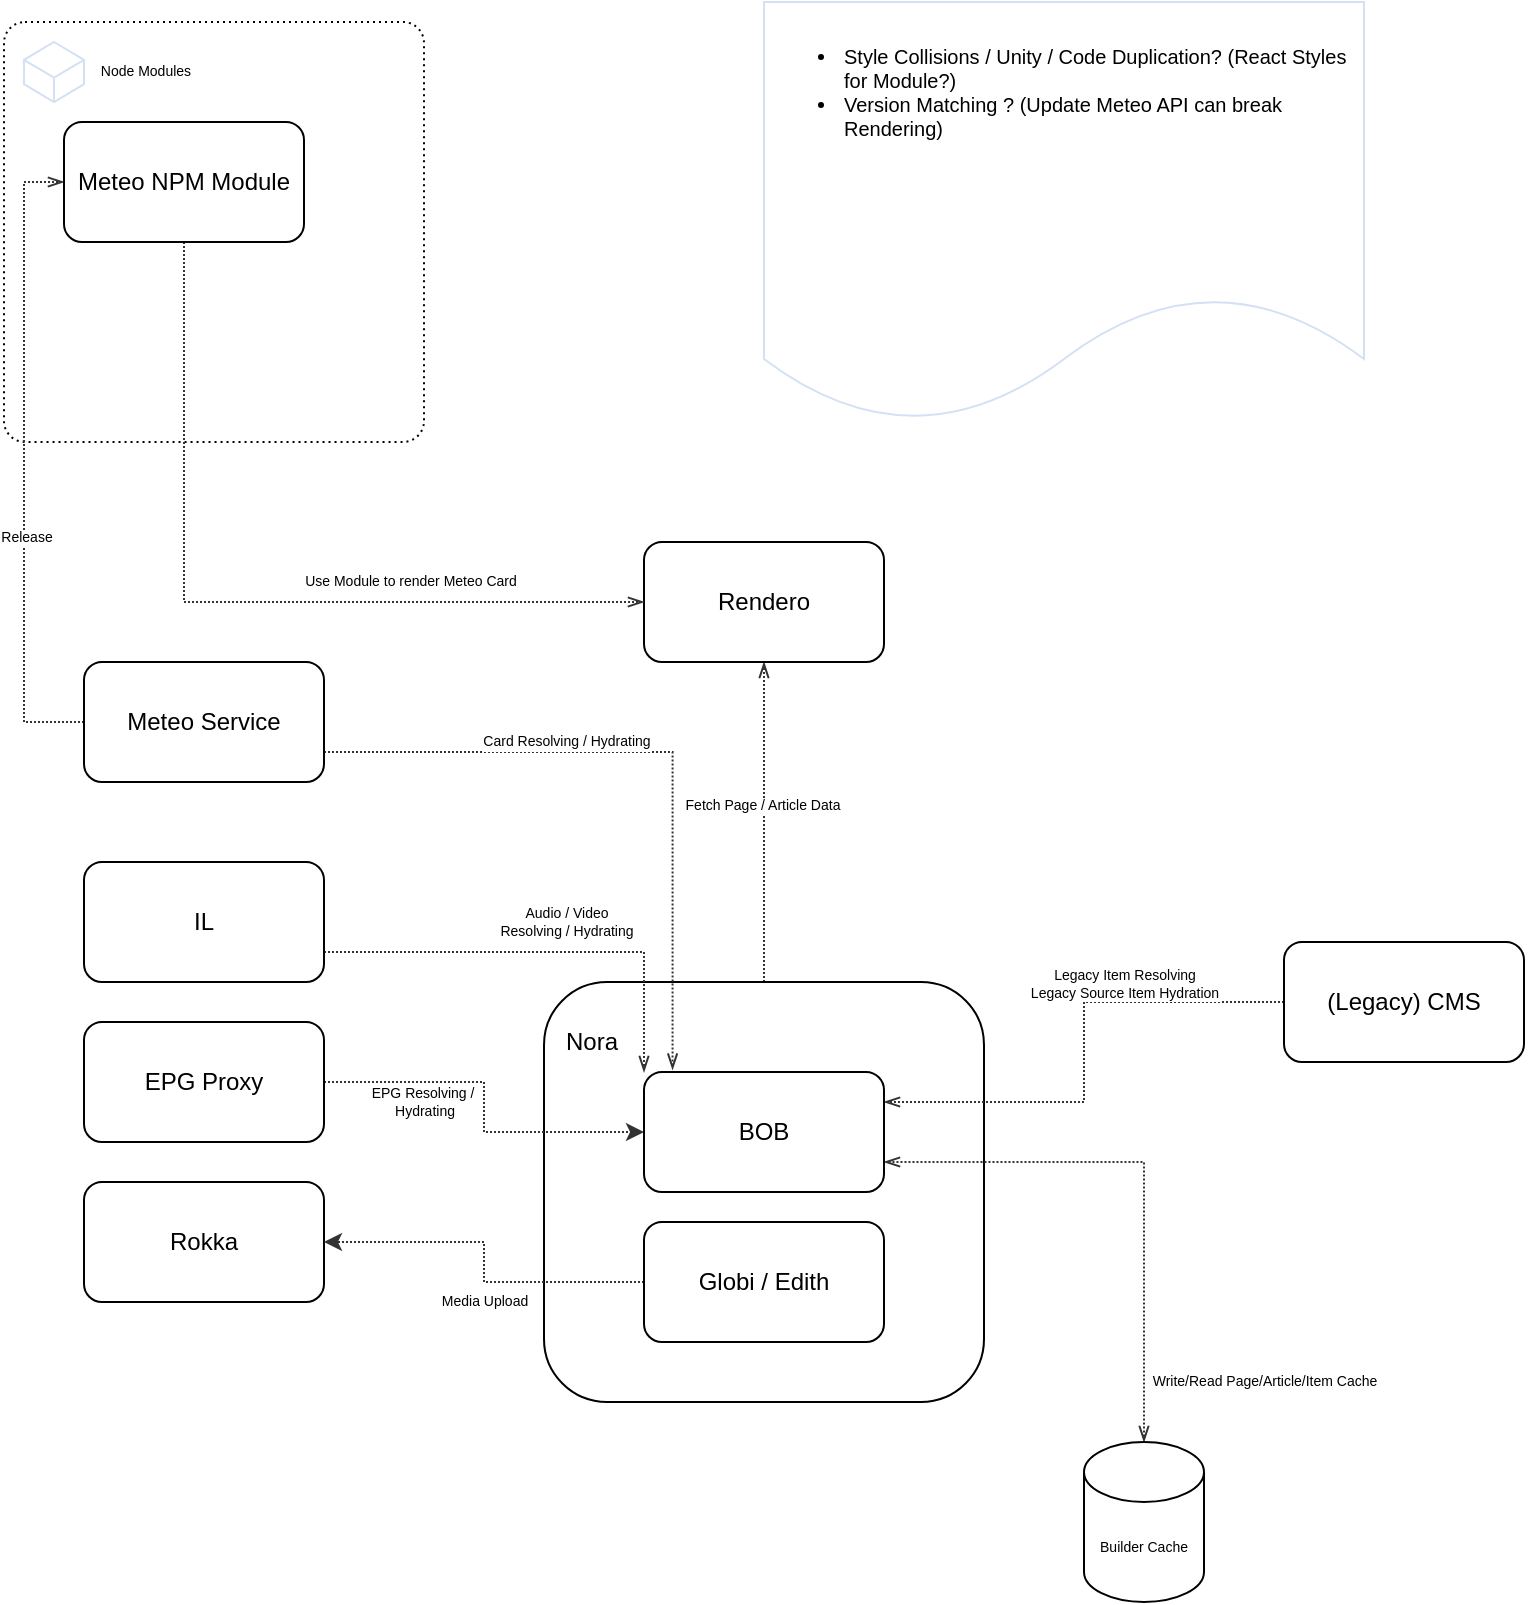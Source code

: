 <mxfile version="17.5.0" type="github">
  <diagram id="sYCMgDKcQ4W0yQUIEUtT" name="Page-1">
    <mxGraphModel dx="1178" dy="664" grid="1" gridSize="10" guides="1" tooltips="1" connect="1" arrows="1" fold="1" page="1" pageScale="1" pageWidth="827" pageHeight="1169" math="0" shadow="0">
      <root>
        <mxCell id="0" />
        <mxCell id="1" parent="0" />
        <mxCell id="A_ICq1F4yeIXNrmiPxb8-30" value="" style="rounded=1;labelPosition=left;verticalLabelPosition=top;align=right;verticalAlign=bottom;whiteSpace=wrap;html=1;spacingTop=0;spacing=-37;spacingLeft=3;arcSize=5;dashed=1;dashPattern=1 2;" vertex="1" parent="1">
          <mxGeometry x="50" y="120" width="210" height="210" as="geometry" />
        </mxCell>
        <mxCell id="A_ICq1F4yeIXNrmiPxb8-23" style="edgeStyle=orthogonalEdgeStyle;rounded=0;orthogonalLoop=1;jettySize=auto;html=1;exitX=0.5;exitY=0;exitDx=0;exitDy=0;entryX=0.5;entryY=1;entryDx=0;entryDy=0;dashed=1;dashPattern=1 1;fontSize=7;startArrow=none;startFill=0;endArrow=openThin;endFill=0;strokeColor=#333333;" edge="1" parent="1" source="A_ICq1F4yeIXNrmiPxb8-1" target="A_ICq1F4yeIXNrmiPxb8-2">
          <mxGeometry relative="1" as="geometry" />
        </mxCell>
        <mxCell id="A_ICq1F4yeIXNrmiPxb8-24" value="Fetch Page / Article Data" style="edgeLabel;html=1;align=center;verticalAlign=middle;resizable=0;points=[];fontSize=7;" vertex="1" connectable="0" parent="A_ICq1F4yeIXNrmiPxb8-23">
          <mxGeometry x="0.105" y="1" relative="1" as="geometry">
            <mxPoint as="offset" />
          </mxGeometry>
        </mxCell>
        <mxCell id="A_ICq1F4yeIXNrmiPxb8-1" value="Nora" style="rounded=1;labelPosition=left;verticalLabelPosition=top;align=right;verticalAlign=bottom;whiteSpace=wrap;html=1;spacingTop=0;spacing=-37;" vertex="1" parent="1">
          <mxGeometry x="320" y="600" width="220" height="210" as="geometry" />
        </mxCell>
        <mxCell id="A_ICq1F4yeIXNrmiPxb8-2" value="Rendero" style="rounded=1;whiteSpace=wrap;html=1;" vertex="1" parent="1">
          <mxGeometry x="370" y="380" width="120" height="60" as="geometry" />
        </mxCell>
        <mxCell id="A_ICq1F4yeIXNrmiPxb8-25" style="edgeStyle=orthogonalEdgeStyle;rounded=0;orthogonalLoop=1;jettySize=auto;html=1;exitX=0;exitY=0.5;exitDx=0;exitDy=0;entryX=1;entryY=0.25;entryDx=0;entryDy=0;dashed=1;dashPattern=1 1;fontSize=7;startArrow=none;startFill=0;endArrow=openThin;endFill=0;strokeColor=#333333;" edge="1" parent="1" source="A_ICq1F4yeIXNrmiPxb8-3" target="A_ICq1F4yeIXNrmiPxb8-8">
          <mxGeometry relative="1" as="geometry" />
        </mxCell>
        <mxCell id="A_ICq1F4yeIXNrmiPxb8-26" value="Legacy Item Resolving&lt;br&gt;Legacy Source Item Hydration" style="edgeLabel;html=1;align=center;verticalAlign=middle;resizable=0;points=[];fontSize=7;" vertex="1" connectable="0" parent="A_ICq1F4yeIXNrmiPxb8-25">
          <mxGeometry x="0.083" y="-1" relative="1" as="geometry">
            <mxPoint x="21" y="-45" as="offset" />
          </mxGeometry>
        </mxCell>
        <mxCell id="A_ICq1F4yeIXNrmiPxb8-3" value="(Legacy) CMS" style="rounded=1;whiteSpace=wrap;html=1;" vertex="1" parent="1">
          <mxGeometry x="690" y="580" width="120" height="60" as="geometry" />
        </mxCell>
        <mxCell id="A_ICq1F4yeIXNrmiPxb8-27" style="edgeStyle=orthogonalEdgeStyle;rounded=0;orthogonalLoop=1;jettySize=auto;html=1;exitX=1;exitY=0.75;exitDx=0;exitDy=0;entryX=0.119;entryY=-0.02;entryDx=0;entryDy=0;entryPerimeter=0;dashed=1;dashPattern=1 1;fontSize=7;startArrow=none;startFill=0;endArrow=openThin;endFill=0;strokeColor=#333333;" edge="1" parent="1" source="A_ICq1F4yeIXNrmiPxb8-4" target="A_ICq1F4yeIXNrmiPxb8-8">
          <mxGeometry relative="1" as="geometry" />
        </mxCell>
        <mxCell id="A_ICq1F4yeIXNrmiPxb8-28" value="Card Resolving / Hydrating" style="edgeLabel;html=1;align=center;verticalAlign=middle;resizable=0;points=[];fontSize=7;" vertex="1" connectable="0" parent="A_ICq1F4yeIXNrmiPxb8-27">
          <mxGeometry x="-0.434" relative="1" as="geometry">
            <mxPoint x="26" y="-5" as="offset" />
          </mxGeometry>
        </mxCell>
        <mxCell id="A_ICq1F4yeIXNrmiPxb8-34" style="edgeStyle=orthogonalEdgeStyle;rounded=0;orthogonalLoop=1;jettySize=auto;html=1;exitX=0;exitY=0.5;exitDx=0;exitDy=0;entryX=0;entryY=0.5;entryDx=0;entryDy=0;dashed=1;dashPattern=1 1;fontSize=7;startArrow=none;startFill=0;endArrow=openThin;endFill=0;strokeColor=#333333;" edge="1" parent="1" source="A_ICq1F4yeIXNrmiPxb8-4" target="A_ICq1F4yeIXNrmiPxb8-29">
          <mxGeometry relative="1" as="geometry" />
        </mxCell>
        <mxCell id="A_ICq1F4yeIXNrmiPxb8-35" value="Release" style="edgeLabel;html=1;align=center;verticalAlign=middle;resizable=0;points=[];fontSize=7;" vertex="1" connectable="0" parent="A_ICq1F4yeIXNrmiPxb8-34">
          <mxGeometry x="-0.233" y="-1" relative="1" as="geometry">
            <mxPoint as="offset" />
          </mxGeometry>
        </mxCell>
        <mxCell id="A_ICq1F4yeIXNrmiPxb8-4" value="Meteo Service" style="rounded=1;whiteSpace=wrap;html=1;" vertex="1" parent="1">
          <mxGeometry x="90" y="440" width="120" height="60" as="geometry" />
        </mxCell>
        <object label="" id="A_ICq1F4yeIXNrmiPxb8-11">
          <mxCell style="edgeStyle=orthogonalEdgeStyle;orthogonalLoop=1;jettySize=auto;html=1;exitX=1;exitY=0.75;exitDx=0;exitDy=0;entryX=0;entryY=0;entryDx=0;entryDy=0;strokeColor=#333333;dashed=1;rounded=0;dashPattern=1 1;endArrow=openThin;endFill=0;" edge="1" parent="1" source="A_ICq1F4yeIXNrmiPxb8-5" target="A_ICq1F4yeIXNrmiPxb8-8">
            <mxGeometry relative="1" as="geometry" />
          </mxCell>
        </object>
        <mxCell id="A_ICq1F4yeIXNrmiPxb8-12" value="&lt;font style=&quot;font-size: 7px&quot;&gt;Audio / Video&lt;br&gt;Resolving / Hydrating&lt;/font&gt;" style="edgeLabel;html=1;align=center;verticalAlign=middle;resizable=0;points=[];fontSize=6;" vertex="1" connectable="0" parent="A_ICq1F4yeIXNrmiPxb8-11">
          <mxGeometry x="-0.042" relative="1" as="geometry">
            <mxPoint x="15" y="-15" as="offset" />
          </mxGeometry>
        </mxCell>
        <mxCell id="A_ICq1F4yeIXNrmiPxb8-5" value="IL" style="rounded=1;whiteSpace=wrap;html=1;" vertex="1" parent="1">
          <mxGeometry x="90" y="540" width="120" height="60" as="geometry" />
        </mxCell>
        <mxCell id="A_ICq1F4yeIXNrmiPxb8-16" style="edgeStyle=orthogonalEdgeStyle;orthogonalLoop=1;jettySize=auto;html=1;exitX=1;exitY=0.5;exitDx=0;exitDy=0;entryX=0;entryY=0.5;entryDx=0;entryDy=0;dashed=1;fontSize=7;strokeColor=#333333;rounded=0;dashPattern=1 1;" edge="1" parent="1" source="A_ICq1F4yeIXNrmiPxb8-6" target="A_ICq1F4yeIXNrmiPxb8-8">
          <mxGeometry relative="1" as="geometry" />
        </mxCell>
        <mxCell id="A_ICq1F4yeIXNrmiPxb8-17" value="EPG Resolving /&amp;nbsp;&lt;br&gt;Hydrating" style="edgeLabel;html=1;align=center;verticalAlign=middle;resizable=0;points=[];fontSize=7;" vertex="1" connectable="0" parent="A_ICq1F4yeIXNrmiPxb8-16">
          <mxGeometry x="0.017" y="2" relative="1" as="geometry">
            <mxPoint x="-32" y="-4" as="offset" />
          </mxGeometry>
        </mxCell>
        <mxCell id="A_ICq1F4yeIXNrmiPxb8-6" value="EPG Proxy" style="rounded=1;whiteSpace=wrap;html=1;" vertex="1" parent="1">
          <mxGeometry x="90" y="620" width="120" height="60" as="geometry" />
        </mxCell>
        <mxCell id="A_ICq1F4yeIXNrmiPxb8-7" value="Rokka" style="rounded=1;whiteSpace=wrap;html=1;" vertex="1" parent="1">
          <mxGeometry x="90" y="700" width="120" height="60" as="geometry" />
        </mxCell>
        <mxCell id="A_ICq1F4yeIXNrmiPxb8-14" style="edgeStyle=orthogonalEdgeStyle;orthogonalLoop=1;jettySize=auto;html=1;exitX=1;exitY=0.75;exitDx=0;exitDy=0;entryX=0.5;entryY=0;entryDx=0;entryDy=0;entryPerimeter=0;dashed=1;fontSize=7;strokeColor=#333333;dashPattern=1 1;rounded=0;endArrow=openThin;endFill=0;startArrow=openThin;startFill=0;" edge="1" parent="1" source="A_ICq1F4yeIXNrmiPxb8-8" target="A_ICq1F4yeIXNrmiPxb8-13">
          <mxGeometry relative="1" as="geometry" />
        </mxCell>
        <mxCell id="A_ICq1F4yeIXNrmiPxb8-15" value="Write/Read Page/Article/Item Cache" style="edgeLabel;html=1;align=center;verticalAlign=middle;resizable=0;points=[];fontSize=7;" vertex="1" connectable="0" parent="A_ICq1F4yeIXNrmiPxb8-14">
          <mxGeometry x="0.237" y="-11" relative="1" as="geometry">
            <mxPoint x="71" y="73" as="offset" />
          </mxGeometry>
        </mxCell>
        <mxCell id="A_ICq1F4yeIXNrmiPxb8-8" value="BOB" style="rounded=1;whiteSpace=wrap;html=1;" vertex="1" parent="1">
          <mxGeometry x="370" y="645" width="120" height="60" as="geometry" />
        </mxCell>
        <mxCell id="A_ICq1F4yeIXNrmiPxb8-21" style="edgeStyle=orthogonalEdgeStyle;rounded=0;orthogonalLoop=1;jettySize=auto;html=1;exitX=0;exitY=0.5;exitDx=0;exitDy=0;entryX=1;entryY=0.5;entryDx=0;entryDy=0;dashed=1;dashPattern=1 1;fontSize=7;strokeColor=#333333;" edge="1" parent="1" source="A_ICq1F4yeIXNrmiPxb8-10" target="A_ICq1F4yeIXNrmiPxb8-7">
          <mxGeometry relative="1" as="geometry" />
        </mxCell>
        <mxCell id="A_ICq1F4yeIXNrmiPxb8-22" value="Media Upload" style="edgeLabel;html=1;align=center;verticalAlign=middle;resizable=0;points=[];fontSize=7;" vertex="1" connectable="0" parent="A_ICq1F4yeIXNrmiPxb8-21">
          <mxGeometry x="0.321" y="-1" relative="1" as="geometry">
            <mxPoint x="19" y="31" as="offset" />
          </mxGeometry>
        </mxCell>
        <mxCell id="A_ICq1F4yeIXNrmiPxb8-10" value="Globi / Edith" style="rounded=1;whiteSpace=wrap;html=1;" vertex="1" parent="1">
          <mxGeometry x="370" y="720" width="120" height="60" as="geometry" />
        </mxCell>
        <mxCell id="A_ICq1F4yeIXNrmiPxb8-13" value="Builder Cache" style="shape=cylinder3;whiteSpace=wrap;html=1;boundedLbl=1;backgroundOutline=1;size=15;fontSize=7;" vertex="1" parent="1">
          <mxGeometry x="590" y="830" width="60" height="80" as="geometry" />
        </mxCell>
        <mxCell id="A_ICq1F4yeIXNrmiPxb8-31" style="edgeStyle=orthogonalEdgeStyle;rounded=0;orthogonalLoop=1;jettySize=auto;html=1;exitX=0.5;exitY=1;exitDx=0;exitDy=0;entryX=0;entryY=0.5;entryDx=0;entryDy=0;dashed=1;dashPattern=1 1;fontSize=7;startArrow=none;startFill=0;endArrow=openThin;endFill=0;strokeColor=#333333;" edge="1" parent="1" source="A_ICq1F4yeIXNrmiPxb8-29" target="A_ICq1F4yeIXNrmiPxb8-2">
          <mxGeometry relative="1" as="geometry" />
        </mxCell>
        <mxCell id="A_ICq1F4yeIXNrmiPxb8-32" value="Use Module to render Meteo Card" style="edgeLabel;html=1;align=center;verticalAlign=middle;resizable=0;points=[];fontSize=7;" vertex="1" connectable="0" parent="A_ICq1F4yeIXNrmiPxb8-31">
          <mxGeometry x="0.825" y="-2" relative="1" as="geometry">
            <mxPoint x="-81" y="-12" as="offset" />
          </mxGeometry>
        </mxCell>
        <mxCell id="A_ICq1F4yeIXNrmiPxb8-29" value="Meteo NPM Module" style="rounded=1;whiteSpace=wrap;html=1;" vertex="1" parent="1">
          <mxGeometry x="80" y="170" width="120" height="60" as="geometry" />
        </mxCell>
        <mxCell id="A_ICq1F4yeIXNrmiPxb8-37" value="&amp;nbsp;Node Modules" style="html=1;whiteSpace=wrap;shape=isoCube2;backgroundOutline=1;isoAngle=18.413;fontSize=7;strokeColor=#D4E1F5;spacingRight=-90;spacing=0;" vertex="1" parent="1">
          <mxGeometry x="60" y="130" width="30" height="30" as="geometry" />
        </mxCell>
        <mxCell id="A_ICq1F4yeIXNrmiPxb8-38" value="&lt;ul style=&quot;font-size: 10px;&quot;&gt;&lt;li style=&quot;font-size: 10px;&quot;&gt;Style Collisions / Unity / Code Duplication? (React Styles for Module?)&lt;/li&gt;&lt;li style=&quot;font-size: 10px;&quot;&gt;Version Matching ? (Update Meteo API can break Rendering)&lt;/li&gt;&lt;/ul&gt;" style="shape=document;whiteSpace=wrap;html=1;boundedLbl=1;fontSize=10;strokeColor=#D4E1F5;align=left;labelPosition=center;verticalLabelPosition=top;verticalAlign=bottom;spacingTop=-33;spacing=0;spacingBottom=-80;" vertex="1" parent="1">
          <mxGeometry x="430" y="110" width="300" height="210" as="geometry" />
        </mxCell>
      </root>
    </mxGraphModel>
  </diagram>
</mxfile>
